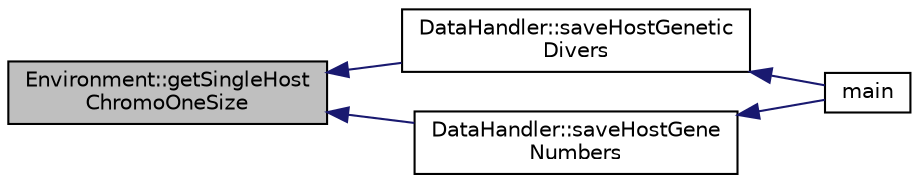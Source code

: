 digraph "Environment::getSingleHostChromoOneSize"
{
  edge [fontname="Helvetica",fontsize="10",labelfontname="Helvetica",labelfontsize="10"];
  node [fontname="Helvetica",fontsize="10",shape=record];
  rankdir="LR";
  Node1 [label="Environment::getSingleHost\lChromoOneSize",height=0.2,width=0.4,color="black", fillcolor="grey75", style="filled", fontcolor="black"];
  Node1 -> Node2 [dir="back",color="midnightblue",fontsize="10",style="solid",fontname="Helvetica"];
  Node2 [label="DataHandler::saveHostGenetic\lDivers",height=0.2,width=0.4,color="black", fillcolor="white", style="filled",URL="$class_data_handler.html#a23ad0de50b3da065674e92b150e12d9f",tooltip="Data harvesting method. Calculates and writes to a file some stats about the hosts population genetic..."];
  Node2 -> Node3 [dir="back",color="midnightblue",fontsize="10",style="solid",fontname="Helvetica"];
  Node3 [label="main",height=0.2,width=0.4,color="black", fillcolor="white", style="filled",URL="$main_8cpp.html#a3c04138a5bfe5d72780bb7e82a18e627",tooltip="The main function. Things are happening here. "];
  Node1 -> Node4 [dir="back",color="midnightblue",fontsize="10",style="solid",fontname="Helvetica"];
  Node4 [label="DataHandler::saveHostGene\lNumbers",height=0.2,width=0.4,color="black", fillcolor="white", style="filled",URL="$class_data_handler.html#a5661a45f0a9965bcd041c5617f1a1e8b",tooltip="Data harvesting method. Record the total number of genes and types of MHCs in hosts. All the freaking hosts! "];
  Node4 -> Node3 [dir="back",color="midnightblue",fontsize="10",style="solid",fontname="Helvetica"];
}
